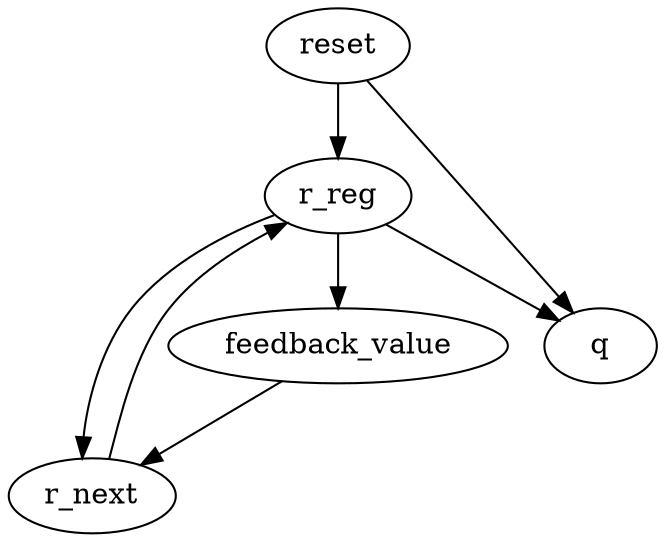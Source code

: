 strict digraph "" {
	r_reg -> r_next	[weight=1.0];
	r_reg -> q	[weight=1.0];
	r_reg -> feedback_value	[weight=1.0];
	r_next -> r_reg	[weight=1.0];
	feedback_value -> r_next	[weight=1.0];
	reset -> r_reg	[weight=2.0];
	reset -> q	[weight=1.0];
}
